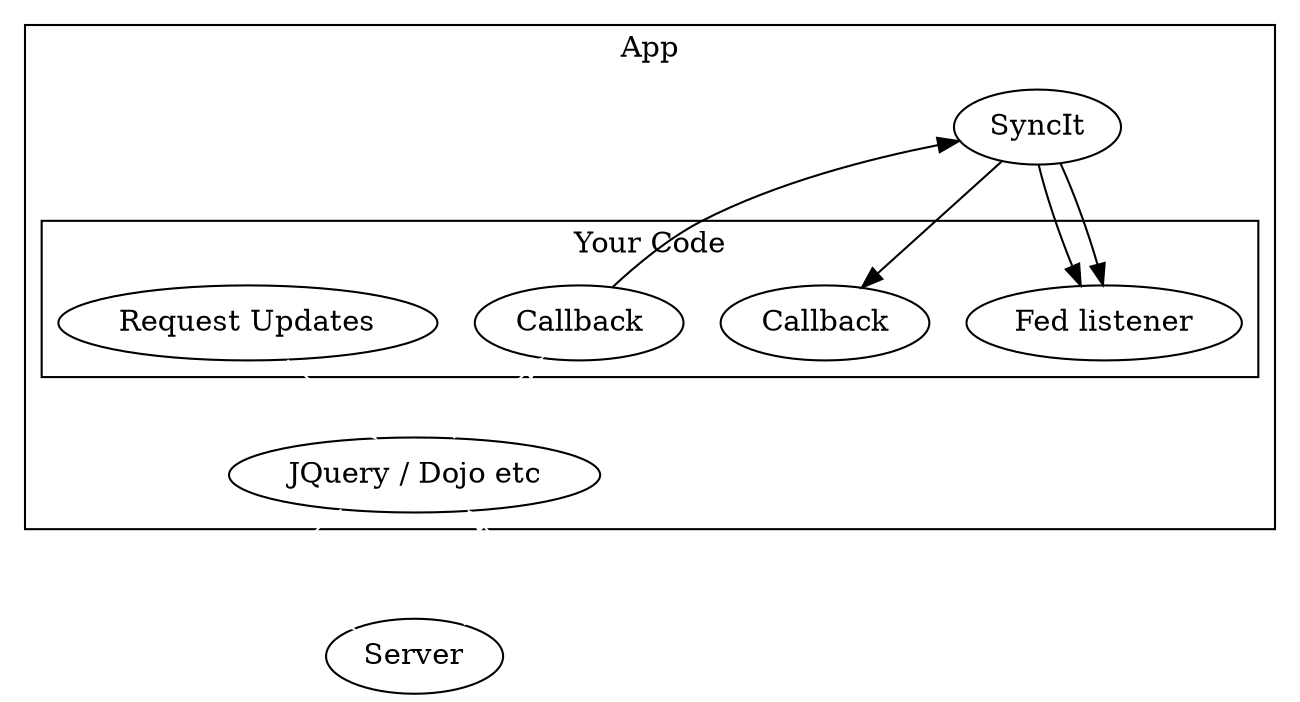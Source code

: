 digraph a { 
	subgraph clusteryourcode {
		label = "App"
		subgraph clustersapp {
			label = "Your Code"
			App [label="Request Updates", rank=1];
			JLibCallback [label=Callback]
			SyncItCallback [label=Callback];
			SyncItEventHandler [label="Fed listener"];
		}
		JLib [label="JQuery / Dojo etc"];
		SyncIt;
	}
	App -> JLib [fontcolor=white, color=white];
	JLib -> Server [fontcolor=white, color=white, label="XHR? (2 & 3)"];
	Server -> JLib [fontcolor=white, color=white];
	JLib -> JLibCallback [fontcolor=white, color=white];
	JLibCallback -> SyncIt;
	SyncIt -> SyncItCallback;
	SyncIt -> SyncItEventHandler;
	SyncIt -> SyncItEventHandler;
}
